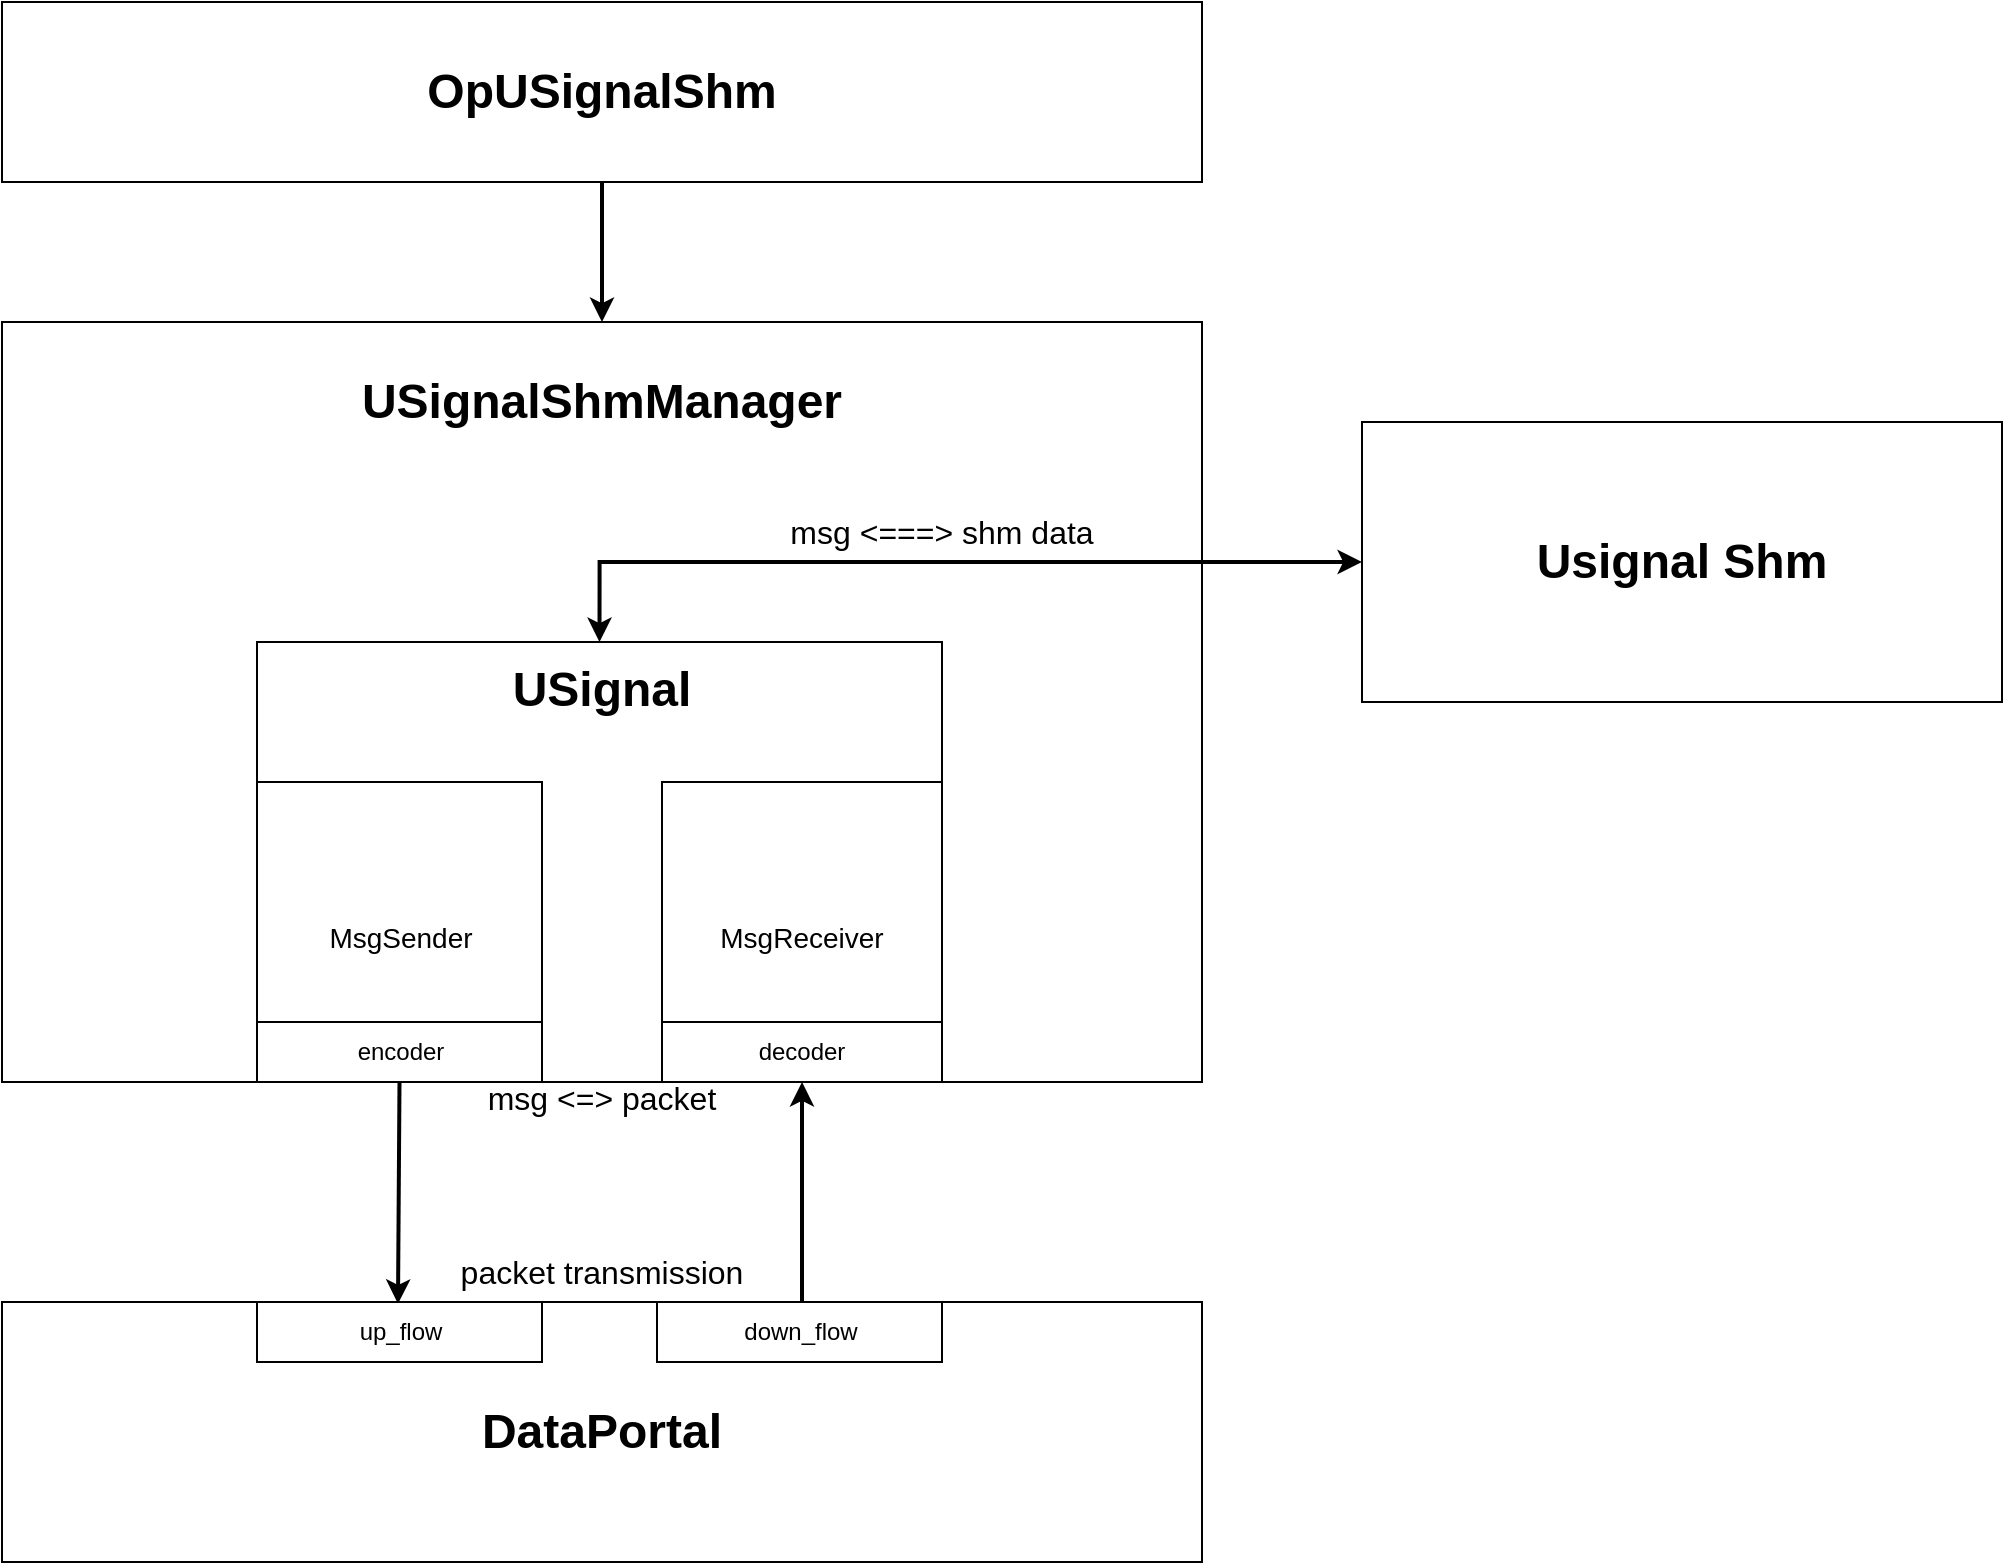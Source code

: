 <mxfile version="20.2.2" type="github">
  <diagram id="1JJFmrZDCJCVyrGSCIPN" name="Page-1">
    <mxGraphModel dx="2062" dy="1154" grid="1" gridSize="10" guides="1" tooltips="1" connect="1" arrows="1" fold="1" page="1" pageScale="1" pageWidth="827" pageHeight="1169" math="0" shadow="0">
      <root>
        <mxCell id="0" />
        <mxCell id="1" parent="0" />
        <mxCell id="SlVcP2jCpKMH03LrzHKm-3" value="&lt;h1&gt;&lt;br&gt;&lt;/h1&gt;" style="text;html=1;strokeColor=none;fillColor=none;spacing=5;spacingTop=-20;whiteSpace=wrap;overflow=hidden;rounded=0;" parent="1" vertex="1">
          <mxGeometry x="200" y="390" width="220" height="40" as="geometry" />
        </mxCell>
        <mxCell id="SlVcP2jCpKMH03LrzHKm-4" value="" style="rounded=0;whiteSpace=wrap;html=1;fontSize=18;" parent="1" vertex="1">
          <mxGeometry x="120" y="380" width="600" height="380" as="geometry" />
        </mxCell>
        <mxCell id="SlVcP2jCpKMH03LrzHKm-8" value="&lt;h1 style=&quot;text-align: left;&quot;&gt;OpUSignalShm&lt;/h1&gt;" style="rounded=0;whiteSpace=wrap;html=1;" parent="1" vertex="1">
          <mxGeometry x="120" y="220" width="600" height="90" as="geometry" />
        </mxCell>
        <mxCell id="SlVcP2jCpKMH03LrzHKm-9" value="&lt;h1&gt;&lt;font style=&quot;font-size: 24px;&quot;&gt;USignalShmManager&lt;/font&gt;&lt;/h1&gt;" style="text;html=1;strokeColor=none;fillColor=none;spacing=5;spacingTop=-20;whiteSpace=wrap;overflow=hidden;rounded=0;fontSize=18;align=center;" parent="1" vertex="1">
          <mxGeometry x="280" y="380" width="280" height="65" as="geometry" />
        </mxCell>
        <mxCell id="SlVcP2jCpKMH03LrzHKm-14" value="" style="endArrow=classic;startArrow=none;html=1;rounded=0;fontFamily=Helvetica;fontSize=24;entryX=0.5;entryY=1;entryDx=0;entryDy=0;strokeWidth=2;startFill=0;" parent="1" target="SlVcP2jCpKMH03LrzHKm-13" edge="1">
          <mxGeometry width="50" height="50" relative="1" as="geometry">
            <mxPoint x="520" y="930" as="sourcePoint" />
            <mxPoint x="390" y="760" as="targetPoint" />
          </mxGeometry>
        </mxCell>
        <mxCell id="SlVcP2jCpKMH03LrzHKm-15" value="" style="endArrow=none;startArrow=classic;html=1;rounded=0;fontFamily=Helvetica;fontSize=24;exitX=0.33;exitY=0.007;exitDx=0;exitDy=0;exitPerimeter=0;strokeWidth=2;entryX=0.5;entryY=1;entryDx=0;entryDy=0;endFill=0;" parent="1" target="SlVcP2jCpKMH03LrzHKm-12" edge="1" source="SlVcP2jCpKMH03LrzHKm-2">
          <mxGeometry width="50" height="50" relative="1" as="geometry">
            <mxPoint x="329.5" y="830.63" as="sourcePoint" />
            <mxPoint x="330" y="730" as="targetPoint" />
          </mxGeometry>
        </mxCell>
        <mxCell id="SlVcP2jCpKMH03LrzHKm-18" style="edgeStyle=orthogonalEdgeStyle;rounded=0;orthogonalLoop=1;jettySize=auto;html=1;exitX=0;exitY=0.5;exitDx=0;exitDy=0;fontFamily=Helvetica;fontSize=24;strokeWidth=2;startArrow=classic;startFill=1;entryX=0.5;entryY=0;entryDx=0;entryDy=0;" parent="1" source="SlVcP2jCpKMH03LrzHKm-16" target="SlVcP2jCpKMH03LrzHKm-10" edge="1">
          <mxGeometry relative="1" as="geometry">
            <mxPoint x="720.6" y="500.91" as="targetPoint" />
            <mxPoint x="920" y="500" as="sourcePoint" />
            <Array as="points">
              <mxPoint x="419" y="500" />
            </Array>
          </mxGeometry>
        </mxCell>
        <mxCell id="SlVcP2jCpKMH03LrzHKm-16" value="&lt;b&gt;Usignal Shm&lt;/b&gt;" style="rounded=0;whiteSpace=wrap;html=1;fontFamily=Helvetica;fontSize=24;" parent="1" vertex="1">
          <mxGeometry x="800" y="430" width="320" height="140" as="geometry" />
        </mxCell>
        <mxCell id="SlVcP2jCpKMH03LrzHKm-17" value="" style="endArrow=classic;html=1;rounded=0;fontFamily=Helvetica;fontSize=24;exitX=0.5;exitY=1;exitDx=0;exitDy=0;entryX=0.5;entryY=0;entryDx=0;entryDy=0;fontStyle=1;strokeWidth=2;" parent="1" source="SlVcP2jCpKMH03LrzHKm-8" target="SlVcP2jCpKMH03LrzHKm-4" edge="1">
          <mxGeometry width="50" height="50" relative="1" as="geometry">
            <mxPoint x="330" y="370" as="sourcePoint" />
            <mxPoint x="310" y="370" as="targetPoint" />
          </mxGeometry>
        </mxCell>
        <mxCell id="SlVcP2jCpKMH03LrzHKm-20" value="&lt;font style=&quot;font-size: 16px;&quot;&gt;msg &amp;lt;===&amp;gt; shm data&lt;/font&gt;" style="text;html=1;strokeColor=none;fillColor=none;align=center;verticalAlign=middle;whiteSpace=wrap;rounded=0;fontFamily=Helvetica;fontSize=1;" parent="1" vertex="1">
          <mxGeometry x="500" y="470" width="180" height="30" as="geometry" />
        </mxCell>
        <mxCell id="E3ptVsQnskSNDq-zL1DE-8" value="&lt;font style=&quot;font-size: 16px;&quot;&gt;msg &amp;lt;=&amp;gt; packet&lt;/font&gt;" style="text;html=1;strokeColor=none;fillColor=none;align=center;verticalAlign=middle;whiteSpace=wrap;rounded=0;fontFamily=Helvetica;fontSize=1;" vertex="1" parent="1">
          <mxGeometry x="330" y="753" width="180" height="30" as="geometry" />
        </mxCell>
        <mxCell id="E3ptVsQnskSNDq-zL1DE-9" value="" style="group" vertex="1" connectable="0" parent="1">
          <mxGeometry x="120" y="870" width="600" height="130" as="geometry" />
        </mxCell>
        <mxCell id="SlVcP2jCpKMH03LrzHKm-2" value="&lt;b&gt;&lt;font style=&quot;font-size: 24px;&quot;&gt;DataPortal&lt;/font&gt;&lt;/b&gt;" style="rounded=0;whiteSpace=wrap;html=1;" parent="E3ptVsQnskSNDq-zL1DE-9" vertex="1">
          <mxGeometry width="600" height="130" as="geometry" />
        </mxCell>
        <mxCell id="E3ptVsQnskSNDq-zL1DE-4" value="up_flow" style="rounded=0;whiteSpace=wrap;html=1;" vertex="1" parent="E3ptVsQnskSNDq-zL1DE-9">
          <mxGeometry x="127.5" width="142.5" height="30" as="geometry" />
        </mxCell>
        <mxCell id="E3ptVsQnskSNDq-zL1DE-5" value="down_flow" style="rounded=0;whiteSpace=wrap;html=1;" vertex="1" parent="E3ptVsQnskSNDq-zL1DE-9">
          <mxGeometry x="327.5" width="142.5" height="30" as="geometry" />
        </mxCell>
        <mxCell id="E3ptVsQnskSNDq-zL1DE-18" value="" style="group" vertex="1" connectable="0" parent="1">
          <mxGeometry x="247.5" y="505" width="392.5" height="255" as="geometry" />
        </mxCell>
        <mxCell id="SlVcP2jCpKMH03LrzHKm-10" value="" style="rounded=0;whiteSpace=wrap;html=1;fontSize=24;" parent="E3ptVsQnskSNDq-zL1DE-18" vertex="1">
          <mxGeometry y="35" width="342.5" height="220" as="geometry" />
        </mxCell>
        <mxCell id="SlVcP2jCpKMH03LrzHKm-11" value="&lt;h1&gt;&lt;font style=&quot;font-size: 24px;&quot;&gt;USignal&lt;/font&gt;&lt;/h1&gt;" style="text;html=1;strokeColor=none;fillColor=none;spacing=5;spacingTop=-20;whiteSpace=wrap;overflow=hidden;rounded=0;fontSize=24;align=center;" parent="E3ptVsQnskSNDq-zL1DE-18" vertex="1">
          <mxGeometry x="77.5" width="190" height="80" as="geometry" />
        </mxCell>
        <mxCell id="SlVcP2jCpKMH03LrzHKm-12" value="&lt;span style=&quot;font-size: 14px;&quot;&gt;MsgSender&lt;/span&gt;" style="rounded=0;whiteSpace=wrap;html=1;fontSize=24;align=center;" parent="E3ptVsQnskSNDq-zL1DE-18" vertex="1">
          <mxGeometry y="105" width="142.5" height="150" as="geometry" />
        </mxCell>
        <mxCell id="SlVcP2jCpKMH03LrzHKm-13" value="&lt;font style=&quot;font-size: 14px;&quot;&gt;MsgReceiver&lt;/font&gt;" style="rounded=0;whiteSpace=wrap;html=1;fontSize=24;align=center;" parent="E3ptVsQnskSNDq-zL1DE-18" vertex="1">
          <mxGeometry x="202.5" y="105" width="140" height="150" as="geometry" />
        </mxCell>
        <mxCell id="E3ptVsQnskSNDq-zL1DE-6" value="encoder&lt;span style=&quot;color: rgba(0, 0, 0, 0); font-family: monospace; font-size: 0px; text-align: start;&quot;&gt;%3CmxGraphModel%3E%3Croot%3E%3CmxCell%20id%3D%220%22%2F%3E%3CmxCell%20id%3D%221%22%20parent%3D%220%22%2F%3E%3CmxCell%20id%3D%222%22%20value%3D%22up_flow%22%20style%3D%22rounded%3D0%3BwhiteSpace%3Dwrap%3Bhtml%3D1%3B%22%20vertex%3D%221%22%20parent%3D%221%22%3E%3CmxGeometry%20x%3D%22247.5%22%20y%3D%22930%22%20width%3D%22142.5%22%20height%3D%2230%22%20as%3D%22geometry%22%2F%3E%3C%2FmxCell%3E%3C%2Froot%3E%3C%2FmxGraphModel%3E&lt;/span&gt;" style="rounded=0;whiteSpace=wrap;html=1;" vertex="1" parent="E3ptVsQnskSNDq-zL1DE-18">
          <mxGeometry y="225" width="142.5" height="30" as="geometry" />
        </mxCell>
        <mxCell id="E3ptVsQnskSNDq-zL1DE-7" value="decoder" style="rounded=0;whiteSpace=wrap;html=1;" vertex="1" parent="E3ptVsQnskSNDq-zL1DE-18">
          <mxGeometry x="202.5" y="225" width="140" height="30" as="geometry" />
        </mxCell>
        <mxCell id="E3ptVsQnskSNDq-zL1DE-20" value="&lt;font style=&quot;font-size: 16px;&quot;&gt;packet transmission&lt;/font&gt;" style="text;html=1;strokeColor=none;fillColor=none;align=center;verticalAlign=middle;whiteSpace=wrap;rounded=0;fontFamily=Helvetica;fontSize=1;" vertex="1" parent="1">
          <mxGeometry x="330" y="840" width="180" height="30" as="geometry" />
        </mxCell>
      </root>
    </mxGraphModel>
  </diagram>
</mxfile>
